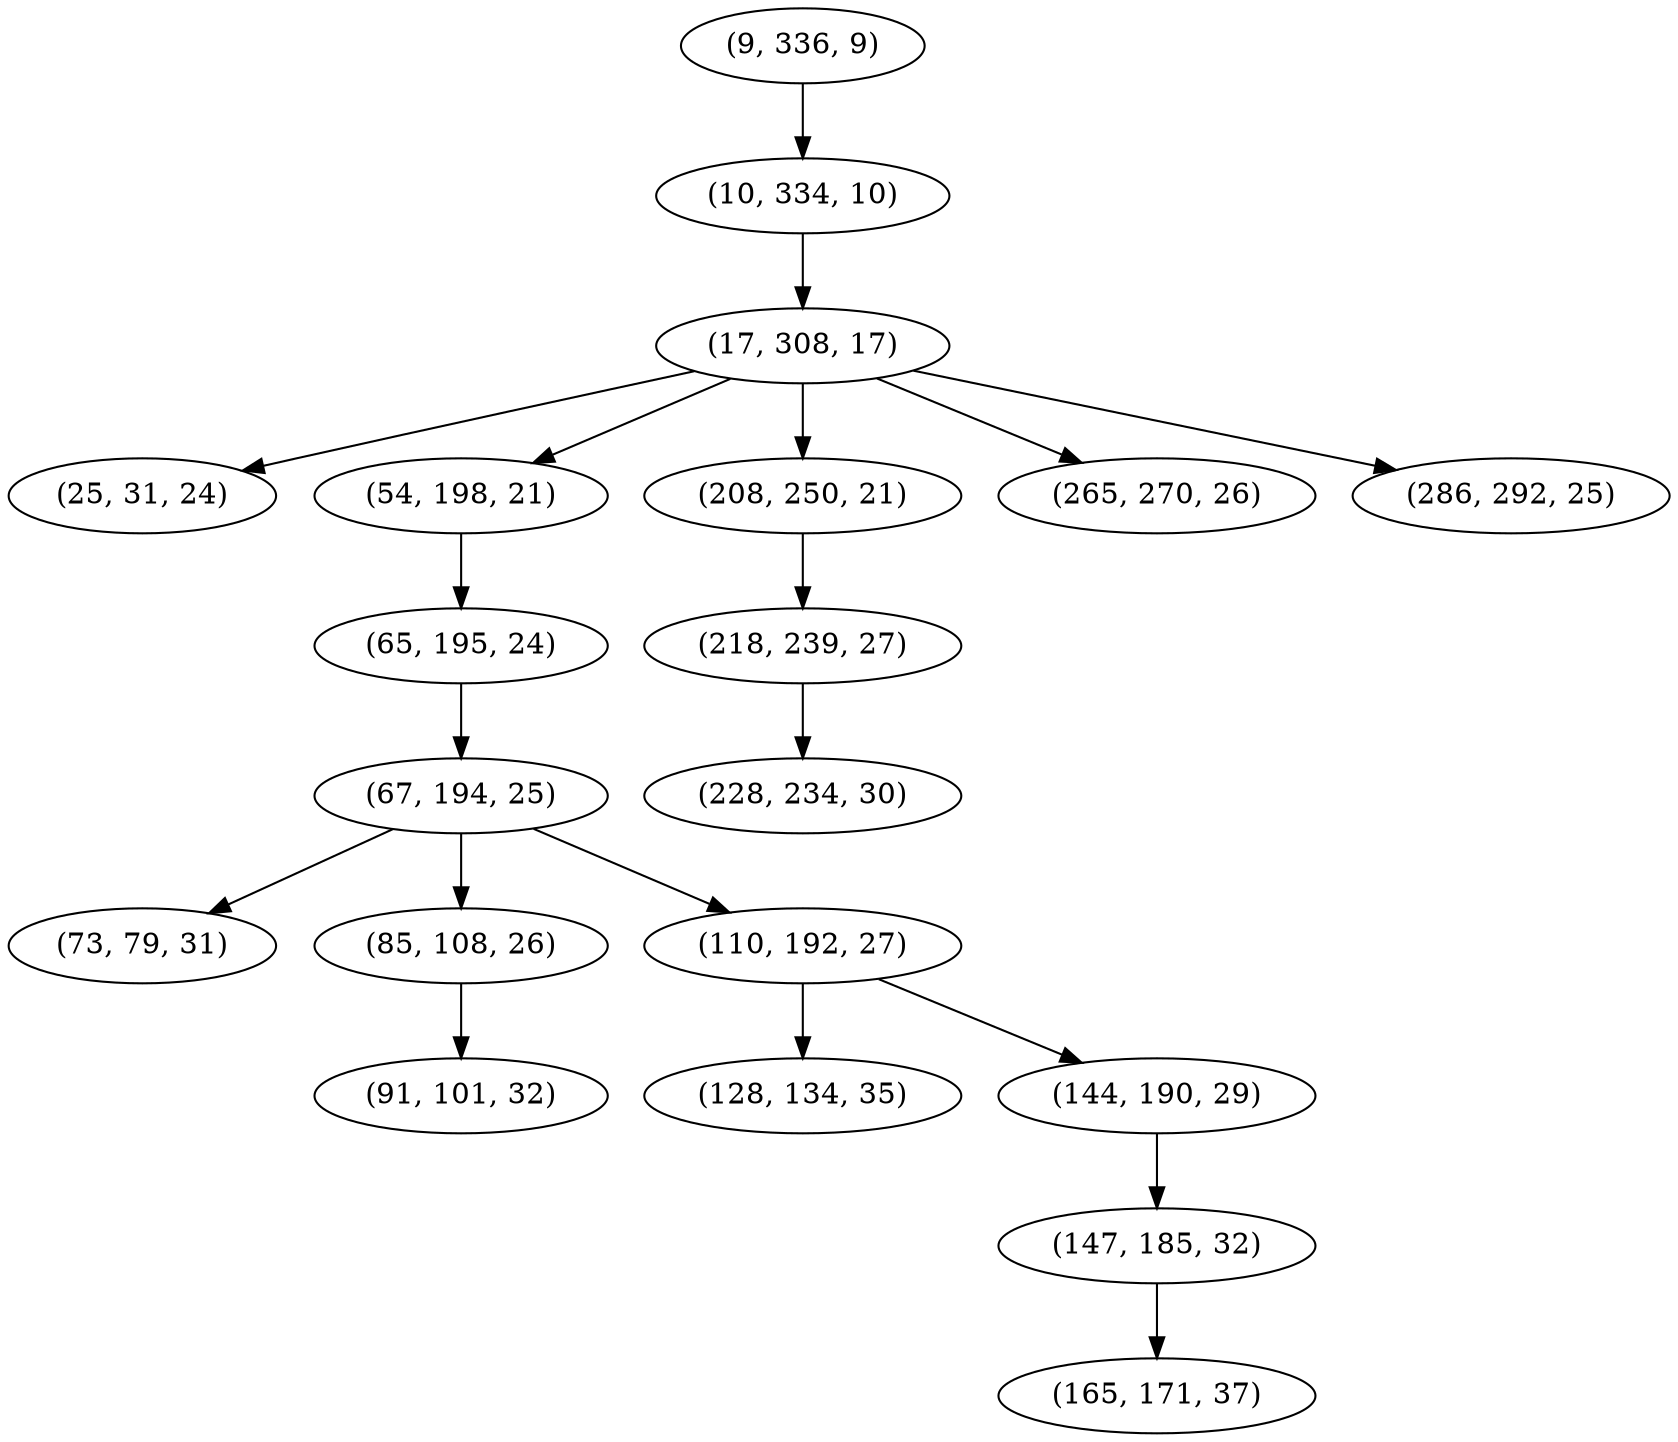 digraph tree {
    "(9, 336, 9)";
    "(10, 334, 10)";
    "(17, 308, 17)";
    "(25, 31, 24)";
    "(54, 198, 21)";
    "(65, 195, 24)";
    "(67, 194, 25)";
    "(73, 79, 31)";
    "(85, 108, 26)";
    "(91, 101, 32)";
    "(110, 192, 27)";
    "(128, 134, 35)";
    "(144, 190, 29)";
    "(147, 185, 32)";
    "(165, 171, 37)";
    "(208, 250, 21)";
    "(218, 239, 27)";
    "(228, 234, 30)";
    "(265, 270, 26)";
    "(286, 292, 25)";
    "(9, 336, 9)" -> "(10, 334, 10)";
    "(10, 334, 10)" -> "(17, 308, 17)";
    "(17, 308, 17)" -> "(25, 31, 24)";
    "(17, 308, 17)" -> "(54, 198, 21)";
    "(17, 308, 17)" -> "(208, 250, 21)";
    "(17, 308, 17)" -> "(265, 270, 26)";
    "(17, 308, 17)" -> "(286, 292, 25)";
    "(54, 198, 21)" -> "(65, 195, 24)";
    "(65, 195, 24)" -> "(67, 194, 25)";
    "(67, 194, 25)" -> "(73, 79, 31)";
    "(67, 194, 25)" -> "(85, 108, 26)";
    "(67, 194, 25)" -> "(110, 192, 27)";
    "(85, 108, 26)" -> "(91, 101, 32)";
    "(110, 192, 27)" -> "(128, 134, 35)";
    "(110, 192, 27)" -> "(144, 190, 29)";
    "(144, 190, 29)" -> "(147, 185, 32)";
    "(147, 185, 32)" -> "(165, 171, 37)";
    "(208, 250, 21)" -> "(218, 239, 27)";
    "(218, 239, 27)" -> "(228, 234, 30)";
}
